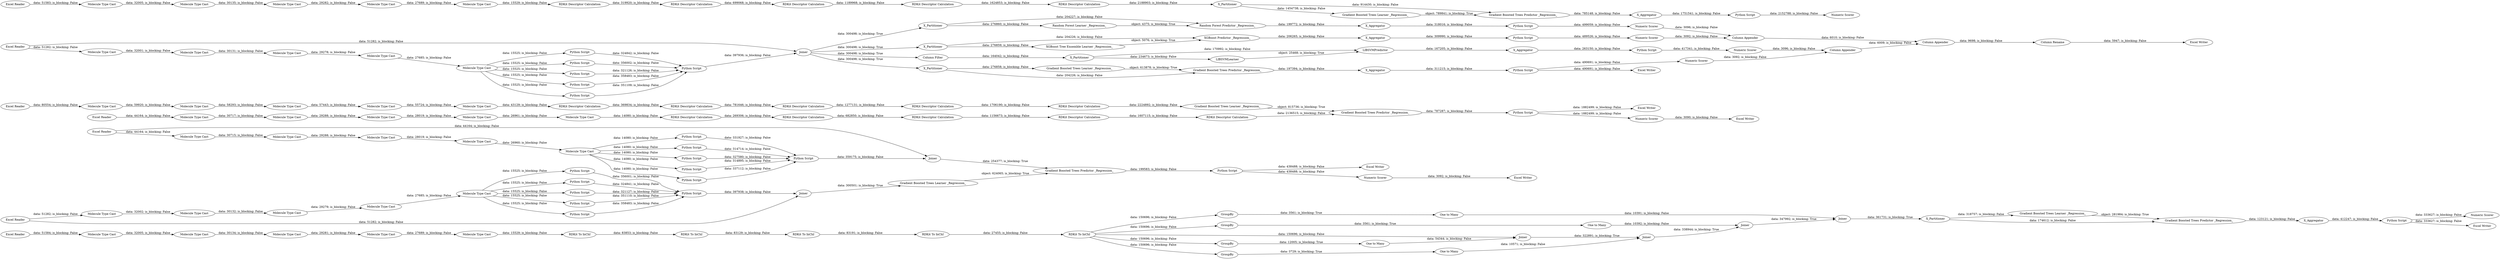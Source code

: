 digraph {
	"-9199754947693134168_284" [label="One to Many"]
	"487391968026531834_5" [label="Molecule Type Cast"]
	"3616528176197066001_5" [label="Molecule Type Cast"]
	"-3570930836211908977_306" [label="Excel Writer"]
	"9141519835199960981_7" [label="Molecule Type Cast"]
	"1699376474244847699_892" [label=X_Aggregator]
	"-6450418249419230256_6" [label="Molecule Type Cast"]
	"8404382879669082794_147" [label="Python Script"]
	"8404382879669082794_150" [label="Python Script"]
	"3146178958692158662_263" [label="Gradient Boosted Trees Predictor _Regression_"]
	"1699376474244847699_893" [label="Gradient Boosted Trees Learner _Regression_"]
	"-7138887311787616703_4" [label="Molecule Type Cast"]
	"-6450418249419230256_5" [label="Molecule Type Cast"]
	"-661678178517054346_4" [label="Molecule Type Cast"]
	"-4326351559320630953_150" [label="Python Script"]
	"-3570930836211908977_300" [label="Excel Writer"]
	"487391968026531834_3" [label="Molecule Type Cast"]
	"1699376474244847699_894" [label="Gradient Boosted Trees Predictor _Regression_"]
	"8404382879669082794_162" [label="Python Script"]
	"-3570930836211908977_307" [label="Numeric Scorer"]
	"-6347460700754285839_743" [label="RDKit Descriptor Calculation"]
	"3146178958692158662_755" [label="Excel Writer"]
	"3146178958692158662_237" [label="Numeric Scorer"]
	"8404382879669082794_146" [label="Python Script"]
	"-3570930836211908977_303" [label="Gradient Boosted Trees Learner _Regression_"]
	"1699376474244847699_895" [label=X_Partitioner]
	"917824167164221946_744" [label="RDKit Descriptor Calculation"]
	"1699376474244847699_689" [label=X_Partitioner]
	"3146178958692158662_268" [label="Column Appender"]
	"1699376474244847699_890" [label="Excel Reader"]
	"487391968026531834_11" [label="RDKit To InChI"]
	"-3570930836211908977_310" [label="Excel Reader"]
	"-3570930836211908977_286" [label="Gradient Boosted Trees Predictor _Regression_"]
	"-7138887311787616703_7" [label="Molecule Type Cast"]
	"-4326351559320630953_146" [label="Python Script"]
	"2102583750525101401_148" [label="Python Script"]
	"3146178958692158662_747" [label=X_Aggregator]
	"-3570930836211908977_299" [label=Joiner]
	"3146178958692158662_259" [label=LIBSVMPredictor]
	"-661678178517054346_7" [label="Molecule Type Cast"]
	"3146178958692158662_744" [label=X_Partitioner]
	"3146178958692158662_752" [label=Joiner]
	"9141519835199960981_5" [label="Molecule Type Cast"]
	"-7138887311787616703_3" [label="Molecule Type Cast"]
	"3146178958692158662_256" [label="Numeric Scorer"]
	"3146178958692158662_264" [label="Python Script"]
	"3146178958692158662_266" [label="Column Appender"]
	"-9199754947693134168_262" [label=GroupBy]
	"3146178958692158662_261" [label="Numeric Scorer"]
	"917824167164221946_742" [label="RDKit Descriptor Calculation"]
	"-6347460700754285839_741" [label="RDKit Descriptor Calculation"]
	"1699376474244847699_263" [label="Gradient Boosted Trees Predictor _Regression_"]
	"1699376474244847699_257" [label="Python Script"]
	"3146178958692158662_751" [label="Excel Writer"]
	"3146178958692158662_754" [label="Column Filter"]
	"3146178958692158662_745" [label=X_Aggregator]
	"3146178958692158662_265" [label="Numeric Scorer"]
	"3616528176197066001_4" [label="Molecule Type Cast"]
	"-7138887311787616703_5" [label="Molecule Type Cast"]
	"917824167164221946_740" [label="RDKit Descriptor Calculation"]
	"9141519835199960981_3" [label="Molecule Type Cast"]
	"3146178958692158662_238" [label="XGBoost Tree Ensemble Learner _Regression_"]
	"-9199754947693134168_263" [label="One to Many"]
	"-3570930836211908977_297" [label="Excel Writer"]
	"487391968026531834_4" [label="Molecule Type Cast"]
	"2102583750525101401_149" [label="Python Script"]
	"3146178958692158662_267" [label="Column Appender"]
	"-26821393435784817_741" [label="RDKit Descriptor Calculation"]
	"3146178958692158662_750" [label="Gradient Boosted Trees Learner _Regression_"]
	"1699376474244847699_688" [label="Numeric Scorer"]
	"3146178958692158662_742" [label=X_Partitioner]
	"-7138887311787616703_6" [label="Molecule Type Cast"]
	"2102583750525101401_147" [label="Python Script"]
	"2102583750525101401_146" [label="Python Script"]
	"3146178958692158662_749" [label=X_Aggregator]
	"487391968026531834_14" [label="RDKit To InChI"]
	"3616528176197066001_3" [label="Molecule Type Cast"]
	"-4326351559320630953_149" [label="Python Script"]
	"-3570930836211908977_305" [label="Python Script"]
	"-6450418249419230256_4" [label="Molecule Type Cast"]
	"3146178958692158662_235" [label="XGBoost Predictor _Regression_"]
	"-3570930836211908977_296" [label="Gradient Boosted Trees Learner _Regression_"]
	"3146178958692158662_258" [label=LIBSVMLearner]
	"-6858708859158866296_5" [label="Molecule Type Cast"]
	"8404382879669082794_149" [label="Python Script"]
	"-6347460700754285839_740" [label="RDKit Descriptor Calculation"]
	"487391968026531834_10" [label="RDKit To InChI"]
	"-3570930836211908977_308" [label="Excel Writer"]
	"917824167164221946_741" [label="RDKit Descriptor Calculation"]
	"-9199754947693134168_282" [label=Joiner]
	"1699376474244847699_295" [label="Gradient Boosted Trees Learner _Regression_"]
	"-661678178517054346_3" [label="Molecule Type Cast"]
	"2102583750525101401_162" [label="Python Script"]
	"-6450418249419230256_7" [label="Molecule Type Cast"]
	"3146178958692158662_254" [label="Random Forest Learner _Regression_"]
	"-26821393435784817_740" [label="RDKit Descriptor Calculation"]
	"-26821393435784817_744" [label="RDKit Descriptor Calculation"]
	"1699376474244847699_739" [label=X_Aggregator]
	"-4326351559320630953_148" [label="Python Script"]
	"3616528176197066001_6" [label="Molecule Type Cast"]
	"487391968026531834_13" [label="RDKit To InChI"]
	"2102583750525101401_150" [label="Python Script"]
	"-26821393435784817_743" [label="RDKit Descriptor Calculation"]
	"487391968026531834_6" [label="Molecule Type Cast"]
	"-9199754947693134168_279" [label=Joiner]
	"3146178958692158662_746" [label=X_Partitioner]
	"-3570930836211908977_304" [label="Gradient Boosted Trees Predictor _Regression_"]
	"1699376474244847699_896" [label="Numeric Scorer"]
	"3616528176197066001_7" [label="Molecule Type Cast"]
	"-6347460700754285839_742" [label="RDKit Descriptor Calculation"]
	"3146178958692158662_260" [label="Python Script"]
	"-661678178517054346_6" [label="Molecule Type Cast"]
	"-4326351559320630953_147" [label="Python Script"]
	"3146178958692158662_269" [label="Column Rename"]
	"-6858708859158866296_3" [label="Molecule Type Cast"]
	"-9199754947693134168_283" [label=GroupBy]
	"487391968026531834_9" [label="Molecule Type Cast"]
	"487391968026531834_12" [label="RDKit To InChI"]
	"3146178958692158662_257" [label="Python Script"]
	"-3570930836211908977_302" [label="Excel Reader"]
	"-6347460700754285839_744" [label="RDKit Descriptor Calculation"]
	"-6450418249419230256_3" [label="Molecule Type Cast"]
	"-3570930836211908977_283" [label="Python Script"]
	"3146178958692158662_255" [label="Random Forest Predictor _Regression_"]
	"1699376474244847699_904" [label="Python Script"]
	"-6858708859158866296_6" [label="Molecule Type Cast"]
	"-9199754947693134168_281" [label=Joiner]
	"-3570930836211908977_277" [label="Numeric Scorer"]
	"-3570930836211908977_280" [label="Excel Reader"]
	"-9199754947693134168_264" [label="One to Many"]
	"917824167164221946_743" [label="RDKit Descriptor Calculation"]
	"-9199754947693134168_280" [label=Joiner]
	"1699376474244847699_905" [label="Excel Writer"]
	"8404382879669082794_148" [label="Python Script"]
	"-9199754947693134168_267" [label="One to Many"]
	"-6858708859158866296_4" [label="Molecule Type Cast"]
	"9141519835199960981_6" [label="Molecule Type Cast"]
	"-3570930836211908977_298" [label=Joiner]
	"-661678178517054346_5" [label="Molecule Type Cast"]
	"-9199754947693134168_265" [label=GroupBy]
	"3146178958692158662_743" [label=X_Aggregator]
	"3146178958692158662_748" [label=X_Partitioner]
	"-6858708859158866296_7" [label="Molecule Type Cast"]
	"3146178958692158662_240" [label="Excel Reader"]
	"1699376474244847699_240" [label="Excel Reader"]
	"3146178958692158662_168" [label="Python Script"]
	"-3570930836211908977_240" [label="Excel Reader"]
	"9141519835199960981_4" [label="Molecule Type Cast"]
	"-4326351559320630953_162" [label="Python Script"]
	"-9199754947693134168_266" [label=GroupBy]
	"-26821393435784817_742" [label="RDKit Descriptor Calculation"]
	"-3570930836211908977_298" -> "-3570930836211908977_296" [label="data: 300501; is_blocking: True"]
	"-6450418249419230256_6" -> "-6450418249419230256_7" [label="data: 27689; is_blocking: False"]
	"1699376474244847699_689" -> "1699376474244847699_263" [label="data: 914430; is_blocking: False"]
	"-661678178517054346_3" -> "-661678178517054346_4" [label="data: 30715; is_blocking: False"]
	"-6347460700754285839_742" -> "-6347460700754285839_743" [label="data: 1156673; is_blocking: False"]
	"-9199754947693134168_280" -> "-9199754947693134168_281" [label="data: 338944; is_blocking: True"]
	"9141519835199960981_4" -> "9141519835199960981_5" [label="data: 30131; is_blocking: False"]
	"3616528176197066001_6" -> "3616528176197066001_7" [label="data: 27685; is_blocking: False"]
	"9141519835199960981_7" -> "8404382879669082794_149" [label="data: 15525; is_blocking: False"]
	"8404382879669082794_147" -> "8404382879669082794_150" [label="data: 321126; is_blocking: False"]
	"487391968026531834_12" -> "487391968026531834_14" [label="data: 27455; is_blocking: False"]
	"487391968026531834_14" -> "-9199754947693134168_279" [label="data: 150696; is_blocking: False"]
	"3146178958692158662_752" -> "3146178958692158662_754" [label="data: 300498; is_blocking: True"]
	"-6347460700754285839_741" -> "-6347460700754285839_742" [label="data: 682850; is_blocking: False"]
	"487391968026531834_14" -> "-9199754947693134168_262" [label="data: 150696; is_blocking: False"]
	"-9199754947693134168_262" -> "-9199754947693134168_263" [label="data: 12005; is_blocking: True"]
	"-3570930836211908977_305" -> "-3570930836211908977_306" [label="data: 1882499; is_blocking: False"]
	"1699376474244847699_263" -> "1699376474244847699_739" [label="data: 785148; is_blocking: False"]
	"-9199754947693134168_281" -> "-9199754947693134168_282" [label="data: 347992; is_blocking: True"]
	"3146178958692158662_264" -> "3146178958692158662_755" [label="data: 490691; is_blocking: False"]
	"2102583750525101401_149" -> "2102583750525101401_150" [label="data: 324841; is_blocking: False"]
	"-9199754947693134168_266" -> "-9199754947693134168_267" [label="data: 3561; is_blocking: True"]
	"-3570930836211908977_302" -> "-7138887311787616703_3" [label="data: 80554; is_blocking: False"]
	"-661678178517054346_7" -> "-4326351559320630953_146" [label="data: 14080; is_blocking: False"]
	"-3570930836211908977_310" -> "-6858708859158866296_3" [label="data: 44164; is_blocking: False"]
	"3146178958692158662_748" -> "3146178958692158662_263" [label="data: 204226; is_blocking: False"]
	"3146178958692158662_752" -> "3146178958692158662_748" [label="data: 300498; is_blocking: True"]
	"-6347460700754285839_740" -> "-6347460700754285839_741" [label="data: 269306; is_blocking: False"]
	"3146178958692158662_265" -> "3146178958692158662_267" [label="data: 3092; is_blocking: False"]
	"3146178958692158662_752" -> "3146178958692158662_744" [label="data: 300498; is_blocking: True"]
	"-7138887311787616703_6" -> "-7138887311787616703_7" [label="data: 55724; is_blocking: False"]
	"-661678178517054346_4" -> "-661678178517054346_5" [label="data: 29288; is_blocking: False"]
	"-9199754947693134168_265" -> "-9199754947693134168_264" [label="data: 3729; is_blocking: True"]
	"9141519835199960981_7" -> "8404382879669082794_148" [label="data: 15525; is_blocking: False"]
	"-4326351559320630953_150" -> "-3570930836211908977_299" [label="data: 359175; is_blocking: False"]
	"-661678178517054346_7" -> "-4326351559320630953_147" [label="data: 14080; is_blocking: False"]
	"487391968026531834_11" -> "487391968026531834_13" [label="data: 83129; is_blocking: False"]
	"-6858708859158866296_7" -> "-6347460700754285839_740" [label="data: 14080; is_blocking: False"]
	"3616528176197066001_5" -> "3616528176197066001_6" [label="data: 29279; is_blocking: False"]
	"1699376474244847699_904" -> "1699376474244847699_905" [label="data: 333627; is_blocking: False"]
	"3146178958692158662_238" -> "3146178958692158662_235" [label="object: 5076; is_blocking: True"]
	"-6858708859158866296_6" -> "-6858708859158866296_7" [label="data: 26961; is_blocking: False"]
	"-26821393435784817_743" -> "-26821393435784817_744" [label="data: 1706190; is_blocking: False"]
	"3146178958692158662_268" -> "3146178958692158662_269" [label="data: 9698; is_blocking: False"]
	"3146178958692158662_240" -> "9141519835199960981_3" [label="data: 51282; is_blocking: False"]
	"1699376474244847699_904" -> "1699376474244847699_896" [label="data: 333627; is_blocking: False"]
	"-26821393435784817_740" -> "-26821393435784817_741" [label="data: 369834; is_blocking: False"]
	"2102583750525101401_146" -> "2102583750525101401_150" [label="data: 351110; is_blocking: False"]
	"3146178958692158662_267" -> "3146178958692158662_268" [label="data: 6009; is_blocking: False"]
	"3146178958692158662_257" -> "3146178958692158662_256" [label="data: 499059; is_blocking: False"]
	"-6347460700754285839_743" -> "-6347460700754285839_744" [label="data: 1607115; is_blocking: False"]
	"-3570930836211908977_304" -> "-3570930836211908977_305" [label="data: 787287; is_blocking: False"]
	"917824167164221946_740" -> "917824167164221946_741" [label="data: 319920; is_blocking: False"]
	"3146178958692158662_264" -> "3146178958692158662_265" [label="data: 490691; is_blocking: False"]
	"487391968026531834_13" -> "487391968026531834_12" [label="data: 83191; is_blocking: False"]
	"3146178958692158662_742" -> "3146178958692158662_235" [label="data: 204226; is_blocking: False"]
	"3146178958692158662_260" -> "3146178958692158662_261" [label="data: 417341; is_blocking: False"]
	"917824167164221946_743" -> "917824167164221946_744" [label="data: 1624853; is_blocking: False"]
	"-26821393435784817_741" -> "-26821393435784817_742" [label="data: 781646; is_blocking: False"]
	"1699376474244847699_892" -> "1699376474244847699_904" [label="data: 412247; is_blocking: False"]
	"3146178958692158662_742" -> "3146178958692158662_238" [label="data: 276859; is_blocking: False"]
	"1699376474244847699_894" -> "1699376474244847699_892" [label="data: 123121; is_blocking: False"]
	"-661678178517054346_7" -> "-4326351559320630953_149" [label="data: 14080; is_blocking: False"]
	"-7138887311787616703_5" -> "-7138887311787616703_6" [label="data: 57443; is_blocking: False"]
	"3146178958692158662_752" -> "3146178958692158662_742" [label="data: 300498; is_blocking: True"]
	"-6450418249419230256_7" -> "917824167164221946_740" [label="data: 15529; is_blocking: False"]
	"-9199754947693134168_263" -> "-9199754947693134168_279" [label="data: 54344; is_blocking: False"]
	"8404382879669082794_162" -> "8404382879669082794_150" [label="data: 358483; is_blocking: False"]
	"3616528176197066001_3" -> "3616528176197066001_4" [label="data: 32002; is_blocking: False"]
	"-3570930836211908977_286" -> "-3570930836211908977_283" [label="data: 199583; is_blocking: False"]
	"3146178958692158662_745" -> "3146178958692158662_257" [label="data: 318016; is_blocking: False"]
	"8404382879669082794_146" -> "8404382879669082794_150" [label="data: 351109; is_blocking: False"]
	"9141519835199960981_3" -> "9141519835199960981_4" [label="data: 32001; is_blocking: False"]
	"3146178958692158662_750" -> "3146178958692158662_263" [label="object: 613878; is_blocking: True"]
	"3146178958692158662_754" -> "3146178958692158662_746" [label="data: 164042; is_blocking: False"]
	"9141519835199960981_7" -> "8404382879669082794_162" [label="data: 15525; is_blocking: False"]
	"9141519835199960981_5" -> "9141519835199960981_6" [label="data: 29278; is_blocking: False"]
	"9141519835199960981_7" -> "8404382879669082794_147" [label="data: 15525; is_blocking: False"]
	"-3570930836211908977_240" -> "-3570930836211908977_298" [label="data: 51282; is_blocking: False"]
	"3146178958692158662_746" -> "3146178958692158662_259" [label="data: 170992; is_blocking: False"]
	"3146178958692158662_168" -> "3146178958692158662_237" [label="data: 489526; is_blocking: False"]
	"1699376474244847699_689" -> "1699376474244847699_295" [label="data: 1454738; is_blocking: False"]
	"-9199754947693134168_264" -> "-9199754947693134168_280" [label="data: 10571; is_blocking: False"]
	"8404382879669082794_150" -> "3146178958692158662_752" [label="data: 397936; is_blocking: False"]
	"-3570930836211908977_283" -> "-3570930836211908977_277" [label="data: 438488; is_blocking: False"]
	"8404382879669082794_149" -> "8404382879669082794_150" [label="data: 324842; is_blocking: False"]
	"3146178958692158662_747" -> "3146178958692158662_260" [label="data: 263150; is_blocking: False"]
	"3146178958692158662_237" -> "3146178958692158662_266" [label="data: 3092; is_blocking: False"]
	"487391968026531834_14" -> "-9199754947693134168_265" [label="data: 150696; is_blocking: False"]
	"917824167164221946_744" -> "1699376474244847699_689" [label="data: 2188903; is_blocking: False"]
	"9141519835199960981_7" -> "8404382879669082794_146" [label="data: 15525; is_blocking: False"]
	"487391968026531834_3" -> "487391968026531834_4" [label="data: 32005; is_blocking: False"]
	"-9199754947693134168_284" -> "-9199754947693134168_282" [label="data: 10391; is_blocking: False"]
	"3616528176197066001_4" -> "3616528176197066001_5" [label="data: 30132; is_blocking: False"]
	"-661678178517054346_7" -> "-4326351559320630953_148" [label="data: 14080; is_blocking: False"]
	"-3570930836211908977_299" -> "-3570930836211908977_286" [label="data: 254377; is_blocking: True"]
	"2102583750525101401_150" -> "-3570930836211908977_298" [label="data: 397938; is_blocking: False"]
	"-3570930836211908977_307" -> "-3570930836211908977_308" [label="data: 3090; is_blocking: False"]
	"-6450418249419230256_5" -> "-6450418249419230256_6" [label="data: 29282; is_blocking: False"]
	"487391968026531834_10" -> "487391968026531834_11" [label="data: 83853; is_blocking: False"]
	"3616528176197066001_7" -> "2102583750525101401_146" [label="data: 15525; is_blocking: False"]
	"-9199754947693134168_267" -> "-9199754947693134168_281" [label="data: 10392; is_blocking: False"]
	"1699376474244847699_895" -> "1699376474244847699_893" [label="data: 318757; is_blocking: False"]
	"-6858708859158866296_4" -> "-6858708859158866296_5" [label="data: 29288; is_blocking: False"]
	"1699376474244847699_893" -> "1699376474244847699_894" [label="object: 281984; is_blocking: True"]
	"3146178958692158662_240" -> "3146178958692158662_752" [label="data: 51282; is_blocking: False"]
	"3146178958692158662_261" -> "3146178958692158662_267" [label="data: 3096; is_blocking: False"]
	"487391968026531834_14" -> "-9199754947693134168_283" [label="data: 150696; is_blocking: False"]
	"487391968026531834_4" -> "487391968026531834_5" [label="data: 30134; is_blocking: False"]
	"-7138887311787616703_7" -> "-26821393435784817_740" [label="data: 43129; is_blocking: False"]
	"-4326351559320630953_148" -> "-4326351559320630953_150" [label="data: 327580; is_blocking: False"]
	"-3570930836211908977_303" -> "-3570930836211908977_304" [label="object: 815736; is_blocking: True"]
	"-3570930836211908977_280" -> "-661678178517054346_3" [label="data: 44164; is_blocking: False"]
	"3146178958692158662_258" -> "3146178958692158662_259" [label="object: 25468; is_blocking: True"]
	"-661678178517054346_6" -> "-661678178517054346_7" [label="data: 26960; is_blocking: False"]
	"487391968026531834_5" -> "487391968026531834_6" [label="data: 29281; is_blocking: False"]
	"3146178958692158662_746" -> "3146178958692158662_258" [label="data: 234673; is_blocking: False"]
	"3616528176197066001_7" -> "2102583750525101401_147" [label="data: 15525; is_blocking: False"]
	"3146178958692158662_256" -> "3146178958692158662_266" [label="data: 3096; is_blocking: False"]
	"2102583750525101401_147" -> "2102583750525101401_150" [label="data: 321127; is_blocking: False"]
	"1699376474244847699_240" -> "-6450418249419230256_3" [label="data: 51583; is_blocking: False"]
	"9141519835199960981_6" -> "9141519835199960981_7" [label="data: 27685; is_blocking: False"]
	"3616528176197066001_7" -> "2102583750525101401_162" [label="data: 15525; is_blocking: False"]
	"-6450418249419230256_3" -> "-6450418249419230256_4" [label="data: 32005; is_blocking: False"]
	"3146178958692158662_263" -> "3146178958692158662_749" [label="data: 197394; is_blocking: False"]
	"3146178958692158662_744" -> "3146178958692158662_255" [label="data: 204227; is_blocking: False"]
	"1699376474244847699_739" -> "1699376474244847699_257" [label="data: 1751541; is_blocking: False"]
	"3616528176197066001_7" -> "2102583750525101401_148" [label="data: 15525; is_blocking: False"]
	"917824167164221946_741" -> "917824167164221946_742" [label="data: 699068; is_blocking: False"]
	"8404382879669082794_148" -> "8404382879669082794_150" [label="data: 356002; is_blocking: False"]
	"-3570930836211908977_280" -> "-3570930836211908977_299" [label="data: 44164; is_blocking: False"]
	"3146178958692158662_259" -> "3146178958692158662_747" [label="data: 167205; is_blocking: False"]
	"-9199754947693134168_282" -> "1699376474244847699_895" [label="data: 361731; is_blocking: True"]
	"-3570930836211908977_305" -> "-3570930836211908977_307" [label="data: 1882499; is_blocking: False"]
	"-3570930836211908977_277" -> "-3570930836211908977_300" [label="data: 3092; is_blocking: False"]
	"3146178958692158662_254" -> "3146178958692158662_255" [label="object: 4375; is_blocking: True"]
	"-7138887311787616703_4" -> "-7138887311787616703_5" [label="data: 58293; is_blocking: False"]
	"3146178958692158662_269" -> "3146178958692158662_751" [label="data: 5947; is_blocking: False"]
	"3146178958692158662_744" -> "3146178958692158662_254" [label="data: 276860; is_blocking: False"]
	"-4326351559320630953_162" -> "-4326351559320630953_150" [label="data: 337112; is_blocking: False"]
	"-9199754947693134168_279" -> "-9199754947693134168_280" [label="data: 322891; is_blocking: True"]
	"-9199754947693134168_283" -> "-9199754947693134168_284" [label="data: 3561; is_blocking: True"]
	"-7138887311787616703_3" -> "-7138887311787616703_4" [label="data: 59920; is_blocking: False"]
	"-6347460700754285839_744" -> "-3570930836211908977_304" [label="data: 2136515; is_blocking: False"]
	"3146178958692158662_266" -> "3146178958692158662_268" [label="data: 6010; is_blocking: False"]
	"-661678178517054346_5" -> "-661678178517054346_6" [label="data: 28019; is_blocking: False"]
	"-4326351559320630953_146" -> "-4326351559320630953_150" [label="data: 331927; is_blocking: False"]
	"3146178958692158662_235" -> "3146178958692158662_743" [label="data: 206265; is_blocking: False"]
	"-3570930836211908977_296" -> "-3570930836211908977_286" [label="object: 624065; is_blocking: True"]
	"-26821393435784817_744" -> "-3570930836211908977_303" [label="data: 2224892; is_blocking: False"]
	"2102583750525101401_162" -> "2102583750525101401_150" [label="data: 358483; is_blocking: False"]
	"-6858708859158866296_5" -> "-6858708859158866296_6" [label="data: 28019; is_blocking: False"]
	"-6858708859158866296_3" -> "-6858708859158866296_4" [label="data: 30717; is_blocking: False"]
	"3146178958692158662_743" -> "3146178958692158662_168" [label="data: 309990; is_blocking: False"]
	"917824167164221946_742" -> "917824167164221946_743" [label="data: 1189968; is_blocking: False"]
	"3146178958692158662_749" -> "3146178958692158662_264" [label="data: 311215; is_blocking: False"]
	"2102583750525101401_148" -> "2102583750525101401_150" [label="data: 356001; is_blocking: False"]
	"487391968026531834_14" -> "-9199754947693134168_266" [label="data: 150696; is_blocking: False"]
	"3616528176197066001_7" -> "2102583750525101401_149" [label="data: 15525; is_blocking: False"]
	"1699376474244847699_890" -> "487391968026531834_3" [label="data: 51584; is_blocking: False"]
	"-4326351559320630953_149" -> "-4326351559320630953_150" [label="data: 314714; is_blocking: False"]
	"-3570930836211908977_283" -> "-3570930836211908977_297" [label="data: 438488; is_blocking: False"]
	"487391968026531834_9" -> "487391968026531834_10" [label="data: 15529; is_blocking: False"]
	"-3570930836211908977_240" -> "3616528176197066001_3" [label="data: 51282; is_blocking: False"]
	"-661678178517054346_7" -> "-4326351559320630953_162" [label="data: 14080; is_blocking: False"]
	"3146178958692158662_748" -> "3146178958692158662_750" [label="data: 276858; is_blocking: False"]
	"487391968026531834_6" -> "487391968026531834_9" [label="data: 27689; is_blocking: False"]
	"-6450418249419230256_4" -> "-6450418249419230256_5" [label="data: 30135; is_blocking: False"]
	"-4326351559320630953_147" -> "-4326351559320630953_150" [label="data: 314895; is_blocking: False"]
	"3146178958692158662_255" -> "3146178958692158662_745" [label="data: 199772; is_blocking: False"]
	"1699376474244847699_895" -> "1699376474244847699_894" [label="data: 174612; is_blocking: False"]
	"-26821393435784817_742" -> "-26821393435784817_743" [label="data: 1277131; is_blocking: False"]
	"1699376474244847699_295" -> "1699376474244847699_263" [label="object: 789841; is_blocking: True"]
	"1699376474244847699_257" -> "1699376474244847699_688" [label="data: 2152788; is_blocking: False"]
	rankdir=LR
}
